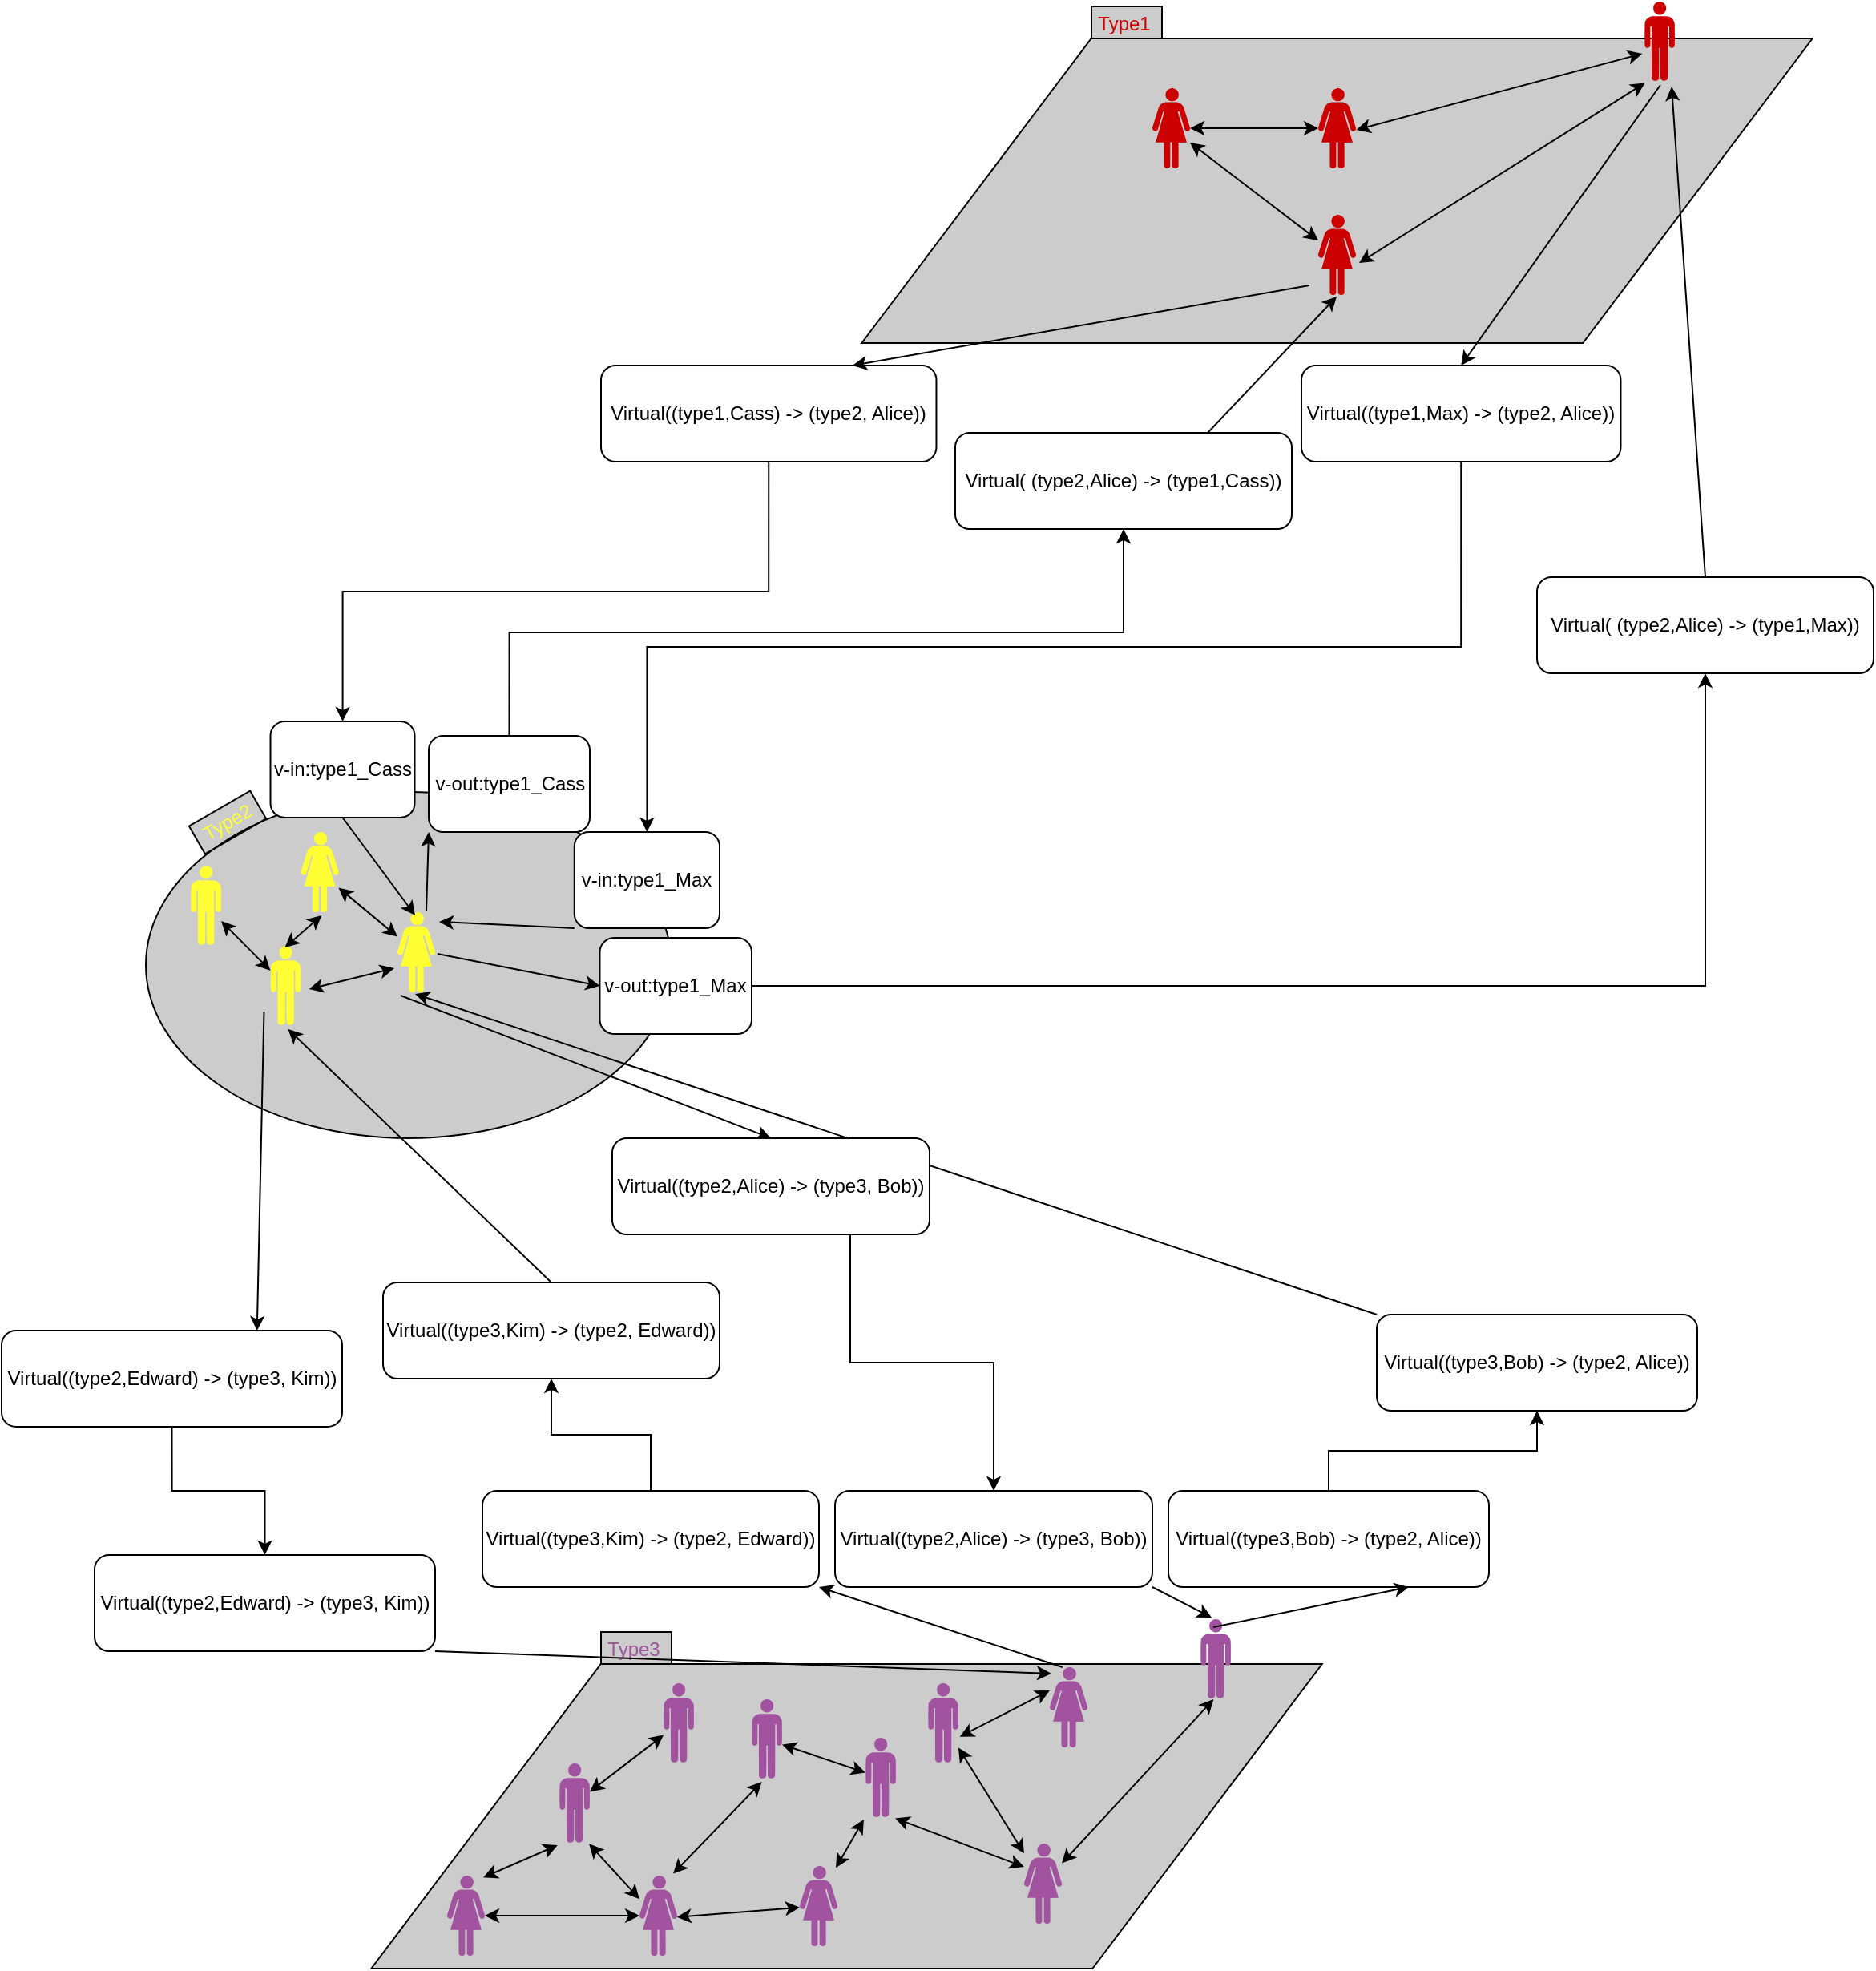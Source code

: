 <mxfile version="24.0.5" type="github">
  <diagram name="Page-1" id="jxV0WXQxOxZ3HEyjg4v9">
    <mxGraphModel dx="1647" dy="1015" grid="1" gridSize="10" guides="1" tooltips="1" connect="1" arrows="1" fold="1" page="1" pageScale="1" pageWidth="850" pageHeight="1100" math="0" shadow="0">
      <root>
        <mxCell id="0" />
        <mxCell id="1" parent="0" />
        <mxCell id="PdBsAcg-dEDF8B-ua1IJ-1" value="" style="ellipse;whiteSpace=wrap;html=1;fillColor=#000000;fillOpacity=20;" parent="1" vertex="1">
          <mxGeometry x="442" y="1224" width="328" height="216" as="geometry" />
        </mxCell>
        <mxCell id="sVSSaImffYfLLvmF-h36-1" value="" style="shape=parallelogram;perimeter=parallelogramPerimeter;whiteSpace=wrap;html=1;fixedSize=1;size=143.25;fillColor=#000000;fillOpacity=20;" parent="1" vertex="1">
          <mxGeometry x="582.62" y="1768" width="593.25" height="190" as="geometry" />
        </mxCell>
        <mxCell id="sVSSaImffYfLLvmF-h36-2" value="" style="rounded=0;whiteSpace=wrap;html=1;fillColor=#000000;fillOpacity=20;" parent="1" vertex="1">
          <mxGeometry x="1032" y="734" width="44" height="20" as="geometry" />
        </mxCell>
        <mxCell id="sVSSaImffYfLLvmF-h36-4" value="" style="shape=parallelogram;perimeter=parallelogramPerimeter;whiteSpace=wrap;html=1;fixedSize=1;size=143.25;fillColor=#000000;fillOpacity=20;" parent="1" vertex="1">
          <mxGeometry x="888.62" y="754" width="593.25" height="190" as="geometry" />
        </mxCell>
        <mxCell id="sVSSaImffYfLLvmF-h36-5" value="" style="rounded=0;orthogonalLoop=1;jettySize=auto;html=1;startArrow=classic;startFill=1;" parent="1" source="sVSSaImffYfLLvmF-h36-6" target="sVSSaImffYfLLvmF-h36-15" edge="1">
          <mxGeometry relative="1" as="geometry" />
        </mxCell>
        <mxCell id="sVSSaImffYfLLvmF-h36-6" value="" style="verticalLabelPosition=bottom;sketch=0;html=1;fillColor=#A153A0;verticalAlign=top;align=center;pointerEvents=1;shape=mxgraph.cisco_safe.design.actor_1;" parent="1" vertex="1">
          <mxGeometry x="630" y="1900" width="23.5" height="50" as="geometry" />
        </mxCell>
        <mxCell id="sVSSaImffYfLLvmF-h36-7" value="" style="rounded=0;orthogonalLoop=1;jettySize=auto;html=1;startArrow=classic;startFill=1;" parent="1" source="sVSSaImffYfLLvmF-h36-8" target="sVSSaImffYfLLvmF-h36-14" edge="1">
          <mxGeometry relative="1" as="geometry" />
        </mxCell>
        <mxCell id="sVSSaImffYfLLvmF-h36-8" value="" style="verticalLabelPosition=bottom;sketch=0;html=1;fillColor=#A153A0;verticalAlign=top;align=center;pointerEvents=1;shape=mxgraph.cisco_safe.design.actor_2;" parent="1" vertex="1">
          <mxGeometry x="700" y="1830" width="19" height="50" as="geometry" />
        </mxCell>
        <mxCell id="sVSSaImffYfLLvmF-h36-9" value="" style="verticalLabelPosition=bottom;sketch=0;html=1;fillColor=#A153A0;verticalAlign=top;align=center;pointerEvents=1;shape=mxgraph.cisco_safe.design.actor_2;" parent="1" vertex="1">
          <mxGeometry x="1100" y="1740" width="19" height="50" as="geometry" />
        </mxCell>
        <mxCell id="sVSSaImffYfLLvmF-h36-10" value="" style="verticalLabelPosition=bottom;sketch=0;html=1;fillColor=#CC0000;verticalAlign=top;align=center;pointerEvents=1;shape=mxgraph.cisco_safe.design.actor_2;" parent="1" vertex="1">
          <mxGeometry x="1377" y="731" width="19" height="50" as="geometry" />
        </mxCell>
        <mxCell id="sVSSaImffYfLLvmF-h36-11" value="" style="rounded=0;orthogonalLoop=1;jettySize=auto;html=1;startArrow=classic;startFill=1;" parent="1" source="sVSSaImffYfLLvmF-h36-12" target="sVSSaImffYfLLvmF-h36-36" edge="1">
          <mxGeometry relative="1" as="geometry" />
        </mxCell>
        <mxCell id="sVSSaImffYfLLvmF-h36-12" value="" style="verticalLabelPosition=bottom;sketch=0;html=1;fillColor=#FFFF33;verticalAlign=top;align=center;pointerEvents=1;shape=mxgraph.cisco_safe.design.actor_1;" parent="1" vertex="1">
          <mxGeometry x="599" y="1299" width="23.5" height="50" as="geometry" />
        </mxCell>
        <mxCell id="sVSSaImffYfLLvmF-h36-13" value="" style="endArrow=classic;html=1;rounded=0;exitX=0.959;exitY=0.023;exitDx=0;exitDy=0;exitPerimeter=0;entryX=-0.056;entryY=1.019;entryDx=0;entryDy=0;entryPerimeter=0;startArrow=classic;startFill=1;" parent="1" source="sVSSaImffYfLLvmF-h36-6" target="sVSSaImffYfLLvmF-h36-8" edge="1">
          <mxGeometry width="50" height="50" relative="1" as="geometry">
            <mxPoint x="566" y="1890" as="sourcePoint" />
            <mxPoint x="616" y="1840" as="targetPoint" />
          </mxGeometry>
        </mxCell>
        <mxCell id="sVSSaImffYfLLvmF-h36-14" value="" style="verticalLabelPosition=bottom;sketch=0;html=1;fillColor=#A153A0;verticalAlign=top;align=center;pointerEvents=1;shape=mxgraph.cisco_safe.design.actor_2;" parent="1" vertex="1">
          <mxGeometry x="765" y="1780" width="19" height="50" as="geometry" />
        </mxCell>
        <mxCell id="sVSSaImffYfLLvmF-h36-15" value="" style="verticalLabelPosition=bottom;sketch=0;html=1;fillColor=#A153A0;verticalAlign=top;align=center;pointerEvents=1;shape=mxgraph.cisco_safe.design.actor_1;" parent="1" vertex="1">
          <mxGeometry x="750" y="1900" width="23.5" height="50" as="geometry" />
        </mxCell>
        <mxCell id="sVSSaImffYfLLvmF-h36-16" value="" style="rounded=0;orthogonalLoop=1;jettySize=auto;html=1;startArrow=classic;startFill=1;exitX=0.977;exitY=1.004;exitDx=0;exitDy=0;exitPerimeter=0;entryX=-0.003;entryY=0.291;entryDx=0;entryDy=0;entryPerimeter=0;" parent="1" source="sVSSaImffYfLLvmF-h36-8" target="sVSSaImffYfLLvmF-h36-15" edge="1">
          <mxGeometry relative="1" as="geometry">
            <mxPoint x="650" y="1994" as="sourcePoint" />
            <mxPoint x="773" y="1986" as="targetPoint" />
          </mxGeometry>
        </mxCell>
        <mxCell id="sVSSaImffYfLLvmF-h36-17" value="" style="rounded=0;orthogonalLoop=1;jettySize=auto;html=1;startArrow=classic;startFill=1;entryX=0.993;entryY=0.517;entryDx=0;entryDy=0;entryPerimeter=0;" parent="1" source="sVSSaImffYfLLvmF-h36-18" target="sVSSaImffYfLLvmF-h36-15" edge="1">
          <mxGeometry relative="1" as="geometry" />
        </mxCell>
        <mxCell id="sVSSaImffYfLLvmF-h36-18" value="" style="verticalLabelPosition=bottom;sketch=0;html=1;fillColor=#A153A0;verticalAlign=top;align=center;pointerEvents=1;shape=mxgraph.cisco_safe.design.actor_1;" parent="1" vertex="1">
          <mxGeometry x="850" y="1894" width="23.5" height="50" as="geometry" />
        </mxCell>
        <mxCell id="sVSSaImffYfLLvmF-h36-19" value="" style="rounded=0;orthogonalLoop=1;jettySize=auto;html=1;startArrow=classic;startFill=1;" parent="1" source="sVSSaImffYfLLvmF-h36-20" target="sVSSaImffYfLLvmF-h36-22" edge="1">
          <mxGeometry relative="1" as="geometry" />
        </mxCell>
        <mxCell id="sVSSaImffYfLLvmF-h36-20" value="" style="verticalLabelPosition=bottom;sketch=0;html=1;fillColor=#A153A0;verticalAlign=top;align=center;pointerEvents=1;shape=mxgraph.cisco_safe.design.actor_2;" parent="1" vertex="1">
          <mxGeometry x="891" y="1814" width="19" height="50" as="geometry" />
        </mxCell>
        <mxCell id="sVSSaImffYfLLvmF-h36-21" value="" style="endArrow=classic;html=1;rounded=0;exitX=0.959;exitY=0.023;exitDx=0;exitDy=0;exitPerimeter=0;entryX=-0.056;entryY=1.019;entryDx=0;entryDy=0;entryPerimeter=0;startArrow=classic;startFill=1;" parent="1" source="sVSSaImffYfLLvmF-h36-18" target="sVSSaImffYfLLvmF-h36-20" edge="1">
          <mxGeometry width="50" height="50" relative="1" as="geometry">
            <mxPoint x="776" y="1850" as="sourcePoint" />
            <mxPoint x="826" y="1800" as="targetPoint" />
          </mxGeometry>
        </mxCell>
        <mxCell id="sVSSaImffYfLLvmF-h36-22" value="" style="verticalLabelPosition=bottom;sketch=0;html=1;fillColor=#A153A0;verticalAlign=top;align=center;pointerEvents=1;shape=mxgraph.cisco_safe.design.actor_2;" parent="1" vertex="1">
          <mxGeometry x="820" y="1790" width="19" height="50" as="geometry" />
        </mxCell>
        <mxCell id="sVSSaImffYfLLvmF-h36-23" value="" style="verticalLabelPosition=bottom;sketch=0;html=1;fillColor=#A153A0;verticalAlign=top;align=center;pointerEvents=1;shape=mxgraph.cisco_safe.design.actor_1;" parent="1" vertex="1">
          <mxGeometry x="990" y="1880" width="23.5" height="50" as="geometry" />
        </mxCell>
        <mxCell id="sVSSaImffYfLLvmF-h36-24" value="" style="rounded=0;orthogonalLoop=1;jettySize=auto;html=1;startArrow=classic;startFill=1;exitX=0.977;exitY=1.004;exitDx=0;exitDy=0;exitPerimeter=0;entryX=-0.003;entryY=0.291;entryDx=0;entryDy=0;entryPerimeter=0;" parent="1" source="sVSSaImffYfLLvmF-h36-20" target="sVSSaImffYfLLvmF-h36-23" edge="1">
          <mxGeometry relative="1" as="geometry">
            <mxPoint x="860" y="1954" as="sourcePoint" />
            <mxPoint x="983" y="1946" as="targetPoint" />
          </mxGeometry>
        </mxCell>
        <mxCell id="sVSSaImffYfLLvmF-h36-25" value="" style="rounded=0;orthogonalLoop=1;jettySize=auto;html=1;startArrow=classic;startFill=1;exitX=0.332;exitY=1.031;exitDx=0;exitDy=0;exitPerimeter=0;entryX=0.896;entryY=-0.026;entryDx=0;entryDy=0;entryPerimeter=0;" parent="1" source="sVSSaImffYfLLvmF-h36-22" target="sVSSaImffYfLLvmF-h36-15" edge="1">
          <mxGeometry relative="1" as="geometry">
            <mxPoint x="695" y="1940" as="sourcePoint" />
            <mxPoint x="773" y="1975" as="targetPoint" />
          </mxGeometry>
        </mxCell>
        <mxCell id="sVSSaImffYfLLvmF-h36-26" value="" style="rounded=0;orthogonalLoop=1;jettySize=auto;html=1;startArrow=classic;startFill=1;" parent="1" source="sVSSaImffYfLLvmF-h36-27" target="sVSSaImffYfLLvmF-h36-23" edge="1">
          <mxGeometry relative="1" as="geometry" />
        </mxCell>
        <mxCell id="sVSSaImffYfLLvmF-h36-27" value="" style="verticalLabelPosition=bottom;sketch=0;html=1;fillColor=#A153A0;verticalAlign=top;align=center;pointerEvents=1;shape=mxgraph.cisco_safe.design.actor_2;" parent="1" vertex="1">
          <mxGeometry x="930" y="1780" width="19" height="50" as="geometry" />
        </mxCell>
        <mxCell id="sVSSaImffYfLLvmF-h36-28" value="" style="verticalLabelPosition=bottom;sketch=0;html=1;fillColor=#A153A0;verticalAlign=top;align=center;pointerEvents=1;shape=mxgraph.cisco_safe.design.actor_1;" parent="1" vertex="1">
          <mxGeometry x="1006" y="1770" width="23.5" height="50" as="geometry" />
        </mxCell>
        <mxCell id="sVSSaImffYfLLvmF-h36-29" value="" style="rounded=0;orthogonalLoop=1;jettySize=auto;html=1;startArrow=classic;startFill=1;exitX=1.043;exitY=0.668;exitDx=0;exitDy=0;exitPerimeter=0;entryX=-0.003;entryY=0.291;entryDx=0;entryDy=0;entryPerimeter=0;" parent="1" source="sVSSaImffYfLLvmF-h36-27" target="sVSSaImffYfLLvmF-h36-28" edge="1">
          <mxGeometry relative="1" as="geometry">
            <mxPoint x="908.37" y="1884" as="sourcePoint" />
            <mxPoint x="1031.37" y="1876" as="targetPoint" />
          </mxGeometry>
        </mxCell>
        <mxCell id="sVSSaImffYfLLvmF-h36-30" value="" style="rounded=0;orthogonalLoop=1;jettySize=auto;html=1;startArrow=classic;startFill=1;" parent="1" source="sVSSaImffYfLLvmF-h36-31" target="sVSSaImffYfLLvmF-h36-35" edge="1">
          <mxGeometry relative="1" as="geometry" />
        </mxCell>
        <mxCell id="sVSSaImffYfLLvmF-h36-31" value="" style="verticalLabelPosition=bottom;sketch=0;html=1;fillColor=#FFFF33;verticalAlign=top;align=center;pointerEvents=1;shape=mxgraph.cisco_safe.design.actor_2;" parent="1" vertex="1">
          <mxGeometry x="519.75" y="1320" width="19" height="50" as="geometry" />
        </mxCell>
        <mxCell id="sVSSaImffYfLLvmF-h36-32" value="" style="rounded=0;orthogonalLoop=1;jettySize=auto;html=1;startArrow=classic;startFill=1;" parent="1" source="sVSSaImffYfLLvmF-h36-33" target="sVSSaImffYfLLvmF-h36-46" edge="1">
          <mxGeometry relative="1" as="geometry" />
        </mxCell>
        <mxCell id="sVSSaImffYfLLvmF-h36-33" value="" style="verticalLabelPosition=bottom;sketch=0;html=1;fillColor=#CC0000;verticalAlign=top;align=center;pointerEvents=1;shape=mxgraph.cisco_safe.design.actor_1;" parent="1" vertex="1">
          <mxGeometry x="1173.5" y="785" width="23.5" height="50" as="geometry" />
        </mxCell>
        <mxCell id="sVSSaImffYfLLvmF-h36-34" value="" style="rounded=0;orthogonalLoop=1;jettySize=auto;html=1;startArrow=classic;startFill=1;exitX=1.263;exitY=0.54;exitDx=0;exitDy=0;exitPerimeter=0;entryX=-0.085;entryY=0.7;entryDx=0;entryDy=0;entryPerimeter=0;" parent="1" source="sVSSaImffYfLLvmF-h36-31" target="sVSSaImffYfLLvmF-h36-12" edge="1">
          <mxGeometry relative="1" as="geometry">
            <mxPoint x="610" y="1557" as="sourcePoint" />
            <mxPoint x="666" y="1513" as="targetPoint" />
          </mxGeometry>
        </mxCell>
        <mxCell id="sVSSaImffYfLLvmF-h36-35" value="" style="verticalLabelPosition=bottom;sketch=0;html=1;fillColor=#FFFF33;verticalAlign=top;align=center;pointerEvents=1;shape=mxgraph.cisco_safe.design.actor_2;" parent="1" vertex="1">
          <mxGeometry x="470" y="1270" width="19" height="50" as="geometry" />
        </mxCell>
        <mxCell id="sVSSaImffYfLLvmF-h36-36" value="" style="verticalLabelPosition=bottom;sketch=0;html=1;fillColor=#FFFF33;verticalAlign=top;align=center;pointerEvents=1;shape=mxgraph.cisco_safe.design.actor_1;" parent="1" vertex="1">
          <mxGeometry x="538.75" y="1249" width="23.5" height="50" as="geometry" />
        </mxCell>
        <mxCell id="sVSSaImffYfLLvmF-h36-37" value="" style="rounded=0;orthogonalLoop=1;jettySize=auto;html=1;startArrow=classic;startFill=1;exitX=0.474;exitY=0.02;exitDx=0;exitDy=0;exitPerimeter=0;entryX=0.553;entryY=1.04;entryDx=0;entryDy=0;entryPerimeter=0;" parent="1" source="sVSSaImffYfLLvmF-h36-31" target="sVSSaImffYfLLvmF-h36-36" edge="1">
          <mxGeometry relative="1" as="geometry">
            <mxPoint x="551" y="1399" as="sourcePoint" />
            <mxPoint x="471" y="1399" as="targetPoint" />
          </mxGeometry>
        </mxCell>
        <mxCell id="sVSSaImffYfLLvmF-h36-38" value="&lt;font color=&quot;#cc0000&quot;&gt;Type1&lt;/font&gt;" style="text;html=1;align=center;verticalAlign=middle;resizable=0;points=[];autosize=1;strokeColor=none;fillColor=none;" parent="1" vertex="1">
          <mxGeometry x="1022" y="730" width="60" height="30" as="geometry" />
        </mxCell>
        <mxCell id="sVSSaImffYfLLvmF-h36-39" value="&lt;font color=&quot;#ffff33&quot;&gt;Type2&lt;/font&gt;" style="rounded=0;whiteSpace=wrap;html=1;fillColor=#000000;fillOpacity=20;rotation=-30;" parent="1" vertex="1">
          <mxGeometry x="471" y="1233" width="44" height="20" as="geometry" />
        </mxCell>
        <mxCell id="sVSSaImffYfLLvmF-h36-41" value="" style="rounded=0;whiteSpace=wrap;html=1;fillColor=#000000;fillOpacity=20;" parent="1" vertex="1">
          <mxGeometry x="726" y="1748" width="44" height="20" as="geometry" />
        </mxCell>
        <mxCell id="sVSSaImffYfLLvmF-h36-42" value="&lt;font color=&quot;#a153a0&quot;&gt;Type3&lt;/font&gt;" style="text;html=1;align=center;verticalAlign=middle;resizable=0;points=[];autosize=1;strokeColor=none;fillColor=none;" parent="1" vertex="1">
          <mxGeometry x="716" y="1744" width="60" height="30" as="geometry" />
        </mxCell>
        <mxCell id="sVSSaImffYfLLvmF-h36-43" value="" style="rounded=0;orthogonalLoop=1;jettySize=auto;html=1;entryX=0.431;entryY=1;entryDx=0;entryDy=0;entryPerimeter=0;startArrow=classic;startFill=1;" parent="1" source="sVSSaImffYfLLvmF-h36-23" target="sVSSaImffYfLLvmF-h36-9" edge="1">
          <mxGeometry relative="1" as="geometry" />
        </mxCell>
        <mxCell id="sVSSaImffYfLLvmF-h36-44" value="" style="rounded=0;orthogonalLoop=1;jettySize=auto;html=1;startArrow=classic;startFill=1;entryX=1.009;entryY=0.52;entryDx=0;entryDy=0;entryPerimeter=0;exitX=-0.069;exitY=0.649;exitDx=0;exitDy=0;exitPerimeter=0;" parent="1" source="sVSSaImffYfLLvmF-h36-10" target="sVSSaImffYfLLvmF-h36-33" edge="1">
          <mxGeometry relative="1" as="geometry">
            <mxPoint x="1406" y="1079" as="sourcePoint" />
            <mxPoint x="1231" y="1079" as="targetPoint" />
          </mxGeometry>
        </mxCell>
        <mxCell id="sVSSaImffYfLLvmF-h36-45" value="" style="rounded=0;orthogonalLoop=1;jettySize=auto;html=1;startArrow=classic;startFill=1;" parent="1" source="sVSSaImffYfLLvmF-h36-46" target="sVSSaImffYfLLvmF-h36-47" edge="1">
          <mxGeometry relative="1" as="geometry" />
        </mxCell>
        <mxCell id="sVSSaImffYfLLvmF-h36-46" value="" style="verticalLabelPosition=bottom;sketch=0;html=1;fillColor=#CC0000;verticalAlign=top;align=center;pointerEvents=1;shape=mxgraph.cisco_safe.design.actor_1;" parent="1" vertex="1">
          <mxGeometry x="1070" y="785" width="23.5" height="50" as="geometry" />
        </mxCell>
        <mxCell id="sVSSaImffYfLLvmF-h36-47" value="" style="verticalLabelPosition=bottom;sketch=0;html=1;fillColor=#CC0000;verticalAlign=top;align=center;pointerEvents=1;shape=mxgraph.cisco_safe.design.actor_1;" parent="1" vertex="1">
          <mxGeometry x="1173.5" y="864" width="23.5" height="50" as="geometry" />
        </mxCell>
        <mxCell id="sVSSaImffYfLLvmF-h36-48" value="" style="rounded=0;orthogonalLoop=1;jettySize=auto;html=1;startArrow=classic;startFill=1;entryX=1.083;entryY=0.601;entryDx=0;entryDy=0;entryPerimeter=0;exitX=0.022;exitY=1.014;exitDx=0;exitDy=0;exitPerimeter=0;" parent="1" source="sVSSaImffYfLLvmF-h36-10" target="sVSSaImffYfLLvmF-h36-47" edge="1">
          <mxGeometry relative="1" as="geometry">
            <mxPoint x="1103" y="829" as="sourcePoint" />
            <mxPoint x="1184" y="890" as="targetPoint" />
          </mxGeometry>
        </mxCell>
        <mxCell id="sVSSaImffYfLLvmF-h36-49" style="edgeStyle=orthogonalEdgeStyle;rounded=0;orthogonalLoop=1;jettySize=auto;html=1;exitX=0.5;exitY=0;exitDx=0;exitDy=0;entryX=0.5;entryY=1;entryDx=0;entryDy=0;" parent="1" source="sVSSaImffYfLLvmF-h36-50" target="sVSSaImffYfLLvmF-h36-74" edge="1">
          <mxGeometry relative="1" as="geometry" />
        </mxCell>
        <mxCell id="sVSSaImffYfLLvmF-h36-50" value="Virtual((type3,Bob) -&amp;gt; (type2, Alice))" style="rounded=1;whiteSpace=wrap;html=1;" parent="1" vertex="1">
          <mxGeometry x="1080" y="1660" width="200" height="60" as="geometry" />
        </mxCell>
        <mxCell id="sVSSaImffYfLLvmF-h36-51" style="rounded=0;orthogonalLoop=1;jettySize=auto;html=1;exitX=0;exitY=0;exitDx=0;exitDy=0;entryX=0.468;entryY=1.02;entryDx=0;entryDy=0;entryPerimeter=0;" parent="1" source="sVSSaImffYfLLvmF-h36-74" target="sVSSaImffYfLLvmF-h36-12" edge="1">
          <mxGeometry relative="1" as="geometry">
            <mxPoint x="860" y="1338" as="sourcePoint" />
          </mxGeometry>
        </mxCell>
        <mxCell id="sVSSaImffYfLLvmF-h36-52" style="rounded=0;orthogonalLoop=1;jettySize=auto;html=1;entryX=0.579;entryY=1.04;entryDx=0;entryDy=0;entryPerimeter=0;exitX=0.5;exitY=0;exitDx=0;exitDy=0;" parent="1" source="sVSSaImffYfLLvmF-h36-77" target="sVSSaImffYfLLvmF-h36-31" edge="1">
          <mxGeometry relative="1" as="geometry" />
        </mxCell>
        <mxCell id="sVSSaImffYfLLvmF-h36-53" style="rounded=0;orthogonalLoop=1;jettySize=auto;html=1;exitX=1;exitY=1;exitDx=0;exitDy=0;entryX=0.34;entryY=0;entryDx=0;entryDy=0;entryPerimeter=0;endArrow=none;endFill=0;startArrow=classic;startFill=1;" parent="1" source="sVSSaImffYfLLvmF-h36-66" target="sVSSaImffYfLLvmF-h36-28" edge="1">
          <mxGeometry relative="1" as="geometry" />
        </mxCell>
        <mxCell id="sVSSaImffYfLLvmF-h36-54" style="rounded=0;orthogonalLoop=1;jettySize=auto;html=1;exitX=0.75;exitY=1;exitDx=0;exitDy=0;entryX=0.421;entryY=0.1;entryDx=0;entryDy=0;entryPerimeter=0;endArrow=none;endFill=0;startArrow=classic;startFill=1;" parent="1" source="sVSSaImffYfLLvmF-h36-50" target="sVSSaImffYfLLvmF-h36-9" edge="1">
          <mxGeometry relative="1" as="geometry" />
        </mxCell>
        <mxCell id="sVSSaImffYfLLvmF-h36-55" value="Virtual((type2,Alice) -&amp;gt; (type3, Bob))" style="rounded=1;whiteSpace=wrap;html=1;" parent="1" vertex="1">
          <mxGeometry x="872" y="1660" width="198" height="60" as="geometry" />
        </mxCell>
        <mxCell id="sVSSaImffYfLLvmF-h36-56" style="rounded=0;orthogonalLoop=1;jettySize=auto;html=1;exitX=1;exitY=1;exitDx=0;exitDy=0;entryX=0.043;entryY=0.08;entryDx=0;entryDy=0;entryPerimeter=0;endArrow=classic;endFill=1;startArrow=none;startFill=0;" parent="1" source="sVSSaImffYfLLvmF-h36-79" target="sVSSaImffYfLLvmF-h36-28" edge="1">
          <mxGeometry relative="1" as="geometry">
            <mxPoint x="1092" y="1730" as="sourcePoint" />
            <mxPoint x="1032" y="1764" as="targetPoint" />
          </mxGeometry>
        </mxCell>
        <mxCell id="sVSSaImffYfLLvmF-h36-57" style="rounded=0;orthogonalLoop=1;jettySize=auto;html=1;exitX=1;exitY=1;exitDx=0;exitDy=0;entryX=0.368;entryY=-0.02;entryDx=0;entryDy=0;entryPerimeter=0;endArrow=classic;endFill=1;startArrow=none;startFill=0;" parent="1" source="sVSSaImffYfLLvmF-h36-55" target="sVSSaImffYfLLvmF-h36-9" edge="1">
          <mxGeometry relative="1" as="geometry">
            <mxPoint x="1157" y="1730" as="sourcePoint" />
            <mxPoint x="1118" y="1755" as="targetPoint" />
          </mxGeometry>
        </mxCell>
        <mxCell id="sVSSaImffYfLLvmF-h36-58" style="rounded=0;orthogonalLoop=1;jettySize=auto;html=1;exitX=-0.211;exitY=0.82;exitDx=0;exitDy=0;entryX=0.75;entryY=0;entryDx=0;entryDy=0;endArrow=classic;endFill=1;startArrow=none;startFill=0;exitPerimeter=0;" parent="1" source="sVSSaImffYfLLvmF-h36-31" target="sVSSaImffYfLLvmF-h36-67" edge="1">
          <mxGeometry relative="1" as="geometry">
            <mxPoint x="892" y="1730" as="sourcePoint" />
            <mxPoint x="1025" y="1764" as="targetPoint" />
          </mxGeometry>
        </mxCell>
        <mxCell id="sVSSaImffYfLLvmF-h36-59" style="rounded=0;orthogonalLoop=1;jettySize=auto;html=1;exitX=0.085;exitY=1.04;exitDx=0;exitDy=0;entryX=0.5;entryY=0;entryDx=0;entryDy=0;endArrow=classic;endFill=1;startArrow=none;startFill=0;exitPerimeter=0;" parent="1" source="sVSSaImffYfLLvmF-h36-12" target="sVSSaImffYfLLvmF-h36-76" edge="1">
          <mxGeometry relative="1" as="geometry">
            <mxPoint x="906" y="1639" as="sourcePoint" />
            <mxPoint x="892" y="1670" as="targetPoint" />
          </mxGeometry>
        </mxCell>
        <mxCell id="sVSSaImffYfLLvmF-h36-88" style="edgeStyle=orthogonalEdgeStyle;rounded=0;orthogonalLoop=1;jettySize=auto;html=1;exitX=1;exitY=0.5;exitDx=0;exitDy=0;" parent="1" source="sVSSaImffYfLLvmF-h36-60" target="sVSSaImffYfLLvmF-h36-84" edge="1">
          <mxGeometry relative="1" as="geometry" />
        </mxCell>
        <mxCell id="sVSSaImffYfLLvmF-h36-60" value="v-out:type1_Max" style="rounded=1;whiteSpace=wrap;html=1;" parent="1" vertex="1">
          <mxGeometry x="725.24" y="1315" width="94.76" height="60" as="geometry" />
        </mxCell>
        <mxCell id="sVSSaImffYfLLvmF-h36-87" style="edgeStyle=orthogonalEdgeStyle;rounded=0;orthogonalLoop=1;jettySize=auto;html=1;exitX=0.5;exitY=1;exitDx=0;exitDy=0;" parent="1" source="sVSSaImffYfLLvmF-h36-61" target="sVSSaImffYfLLvmF-h36-83" edge="1">
          <mxGeometry relative="1" as="geometry" />
        </mxCell>
        <mxCell id="sVSSaImffYfLLvmF-h36-61" value="Virtual((type1,Max) -&amp;gt; (type2, Alice))" style="rounded=1;whiteSpace=wrap;html=1;" parent="1" vertex="1">
          <mxGeometry x="1163" y="958" width="199.24" height="60" as="geometry" />
        </mxCell>
        <mxCell id="sVSSaImffYfLLvmF-h36-62" style="rounded=0;orthogonalLoop=1;jettySize=auto;html=1;exitX=0.5;exitY=0;exitDx=0;exitDy=0;entryX=0.895;entryY=1.06;entryDx=0;entryDy=0;entryPerimeter=0;" parent="1" source="sVSSaImffYfLLvmF-h36-84" target="sVSSaImffYfLLvmF-h36-10" edge="1">
          <mxGeometry relative="1" as="geometry" />
        </mxCell>
        <mxCell id="sVSSaImffYfLLvmF-h36-63" style="rounded=0;orthogonalLoop=1;jettySize=auto;html=1;exitX=0;exitY=1;exitDx=0;exitDy=0;entryX=1.106;entryY=0.12;entryDx=0;entryDy=0;entryPerimeter=0;" parent="1" source="sVSSaImffYfLLvmF-h36-83" target="sVSSaImffYfLLvmF-h36-12" edge="1">
          <mxGeometry relative="1" as="geometry" />
        </mxCell>
        <mxCell id="sVSSaImffYfLLvmF-h36-64" style="rounded=0;orthogonalLoop=1;jettySize=auto;html=1;exitX=1.064;exitY=0.52;exitDx=0;exitDy=0;entryX=0;entryY=0.5;entryDx=0;entryDy=0;exitPerimeter=0;" parent="1" source="sVSSaImffYfLLvmF-h36-12" target="sVSSaImffYfLLvmF-h36-60" edge="1">
          <mxGeometry relative="1" as="geometry">
            <mxPoint x="775" y="1148" as="sourcePoint" />
            <mxPoint x="748" y="974" as="targetPoint" />
          </mxGeometry>
        </mxCell>
        <mxCell id="sVSSaImffYfLLvmF-h36-65" style="rounded=0;orthogonalLoop=1;jettySize=auto;html=1;exitX=0.526;exitY=1.04;exitDx=0;exitDy=0;entryX=0.5;entryY=0;entryDx=0;entryDy=0;exitPerimeter=0;" parent="1" source="sVSSaImffYfLLvmF-h36-10" target="sVSSaImffYfLLvmF-h36-61" edge="1">
          <mxGeometry relative="1" as="geometry">
            <mxPoint x="1231" y="1028" as="sourcePoint" />
            <mxPoint x="1413" y="1109" as="targetPoint" />
          </mxGeometry>
        </mxCell>
        <mxCell id="sVSSaImffYfLLvmF-h36-78" style="edgeStyle=orthogonalEdgeStyle;rounded=0;orthogonalLoop=1;jettySize=auto;html=1;exitX=0.5;exitY=0;exitDx=0;exitDy=0;" parent="1" source="sVSSaImffYfLLvmF-h36-66" target="sVSSaImffYfLLvmF-h36-77" edge="1">
          <mxGeometry relative="1" as="geometry" />
        </mxCell>
        <mxCell id="sVSSaImffYfLLvmF-h36-66" value="Virtual((type3,Kim) -&amp;gt; (type2, Edward))" style="rounded=1;whiteSpace=wrap;html=1;" parent="1" vertex="1">
          <mxGeometry x="652" y="1660" width="210" height="60" as="geometry" />
        </mxCell>
        <mxCell id="sVSSaImffYfLLvmF-h36-80" style="edgeStyle=orthogonalEdgeStyle;rounded=0;orthogonalLoop=1;jettySize=auto;html=1;exitX=0.5;exitY=1;exitDx=0;exitDy=0;" parent="1" source="sVSSaImffYfLLvmF-h36-67" target="sVSSaImffYfLLvmF-h36-79" edge="1">
          <mxGeometry relative="1" as="geometry" />
        </mxCell>
        <mxCell id="sVSSaImffYfLLvmF-h36-67" value="Virtual((type2,Edward) -&amp;gt; (type3, Kim))" style="rounded=1;whiteSpace=wrap;html=1;" parent="1" vertex="1">
          <mxGeometry x="352" y="1560" width="212.5" height="60" as="geometry" />
        </mxCell>
        <mxCell id="sVSSaImffYfLLvmF-h36-86" style="edgeStyle=orthogonalEdgeStyle;rounded=0;orthogonalLoop=1;jettySize=auto;html=1;exitX=0.5;exitY=0;exitDx=0;exitDy=0;entryX=0.5;entryY=1;entryDx=0;entryDy=0;" parent="1" source="sVSSaImffYfLLvmF-h36-68" target="sVSSaImffYfLLvmF-h36-82" edge="1">
          <mxGeometry relative="1" as="geometry" />
        </mxCell>
        <mxCell id="sVSSaImffYfLLvmF-h36-68" value="v-out:type1_Cass" style="rounded=1;whiteSpace=wrap;html=1;" parent="1" vertex="1">
          <mxGeometry x="618.5" y="1189" width="100.5" height="60" as="geometry" />
        </mxCell>
        <mxCell id="sVSSaImffYfLLvmF-h36-85" style="edgeStyle=orthogonalEdgeStyle;rounded=0;orthogonalLoop=1;jettySize=auto;html=1;exitX=0.5;exitY=1;exitDx=0;exitDy=0;" parent="1" source="sVSSaImffYfLLvmF-h36-69" target="sVSSaImffYfLLvmF-h36-81" edge="1">
          <mxGeometry relative="1" as="geometry" />
        </mxCell>
        <mxCell id="sVSSaImffYfLLvmF-h36-69" value="Virtual((type1,Cass) -&amp;gt; (type2, Alice))" style="rounded=1;whiteSpace=wrap;html=1;" parent="1" vertex="1">
          <mxGeometry x="726" y="958" width="209.24" height="60" as="geometry" />
        </mxCell>
        <mxCell id="sVSSaImffYfLLvmF-h36-70" style="rounded=0;orthogonalLoop=1;jettySize=auto;html=1;exitX=0.766;exitY=-0.02;exitDx=0;exitDy=0;entryX=0;entryY=1;entryDx=0;entryDy=0;exitPerimeter=0;" parent="1" source="sVSSaImffYfLLvmF-h36-12" target="sVSSaImffYfLLvmF-h36-68" edge="1">
          <mxGeometry relative="1" as="geometry">
            <mxPoint x="766" y="1285" as="sourcePoint" />
            <mxPoint x="842" y="1208" as="targetPoint" />
          </mxGeometry>
        </mxCell>
        <mxCell id="sVSSaImffYfLLvmF-h36-71" style="rounded=0;orthogonalLoop=1;jettySize=auto;html=1;exitX=0.75;exitY=0;exitDx=0;exitDy=0;entryX=0.489;entryY=1.02;entryDx=0;entryDy=0;entryPerimeter=0;" parent="1" source="sVSSaImffYfLLvmF-h36-82" target="sVSSaImffYfLLvmF-h36-47" edge="1">
          <mxGeometry relative="1" as="geometry">
            <mxPoint x="1406" y="1107" as="sourcePoint" />
            <mxPoint x="1146" y="1032" as="targetPoint" />
          </mxGeometry>
        </mxCell>
        <mxCell id="sVSSaImffYfLLvmF-h36-72" style="rounded=0;orthogonalLoop=1;jettySize=auto;html=1;exitX=-0.234;exitY=0.88;exitDx=0;exitDy=0;entryX=0.75;entryY=0;entryDx=0;entryDy=0;exitPerimeter=0;" parent="1" source="sVSSaImffYfLLvmF-h36-47" target="sVSSaImffYfLLvmF-h36-69" edge="1">
          <mxGeometry relative="1" as="geometry">
            <mxPoint x="1397" y="793" as="sourcePoint" />
            <mxPoint x="1273" y="968" as="targetPoint" />
          </mxGeometry>
        </mxCell>
        <mxCell id="sVSSaImffYfLLvmF-h36-73" style="rounded=0;orthogonalLoop=1;jettySize=auto;html=1;exitX=0.5;exitY=1;exitDx=0;exitDy=0;entryX=0.468;entryY=0.04;entryDx=0;entryDy=0;entryPerimeter=0;" parent="1" source="sVSSaImffYfLLvmF-h36-81" target="sVSSaImffYfLLvmF-h36-12" edge="1">
          <mxGeometry relative="1" as="geometry">
            <mxPoint x="522" y="1098" as="sourcePoint" />
            <mxPoint x="226" y="1148" as="targetPoint" />
          </mxGeometry>
        </mxCell>
        <mxCell id="sVSSaImffYfLLvmF-h36-74" value="Virtual((type3,Bob) -&amp;gt; (type2, Alice))" style="rounded=1;whiteSpace=wrap;html=1;" parent="1" vertex="1">
          <mxGeometry x="1210" y="1550" width="200" height="60" as="geometry" />
        </mxCell>
        <mxCell id="sVSSaImffYfLLvmF-h36-75" style="edgeStyle=orthogonalEdgeStyle;rounded=0;orthogonalLoop=1;jettySize=auto;html=1;exitX=0.75;exitY=1;exitDx=0;exitDy=0;" parent="1" source="sVSSaImffYfLLvmF-h36-76" target="sVSSaImffYfLLvmF-h36-55" edge="1">
          <mxGeometry relative="1" as="geometry" />
        </mxCell>
        <mxCell id="sVSSaImffYfLLvmF-h36-76" value="Virtual((type2,Alice) -&amp;gt; (type3, Bob))" style="rounded=1;whiteSpace=wrap;html=1;" parent="1" vertex="1">
          <mxGeometry x="733" y="1440" width="198" height="60" as="geometry" />
        </mxCell>
        <mxCell id="sVSSaImffYfLLvmF-h36-77" value="Virtual((type3,Kim) -&amp;gt; (type2, Edward))" style="rounded=1;whiteSpace=wrap;html=1;" parent="1" vertex="1">
          <mxGeometry x="590" y="1530" width="210" height="60" as="geometry" />
        </mxCell>
        <mxCell id="sVSSaImffYfLLvmF-h36-79" value="Virtual((type2,Edward) -&amp;gt; (type3, Kim))" style="rounded=1;whiteSpace=wrap;html=1;" parent="1" vertex="1">
          <mxGeometry x="410" y="1700" width="212.5" height="60" as="geometry" />
        </mxCell>
        <mxCell id="sVSSaImffYfLLvmF-h36-81" value="v-in:type1_Cass" style="rounded=1;whiteSpace=wrap;html=1;" parent="1" vertex="1">
          <mxGeometry x="519.75" y="1180" width="90" height="60" as="geometry" />
        </mxCell>
        <mxCell id="sVSSaImffYfLLvmF-h36-82" value="Virtual( (type2,Alice) -&amp;gt; (type1,Cass))" style="rounded=1;whiteSpace=wrap;html=1;" parent="1" vertex="1">
          <mxGeometry x="947" y="1000" width="210" height="60" as="geometry" />
        </mxCell>
        <mxCell id="sVSSaImffYfLLvmF-h36-84" value="Virtual( (type2,Alice) -&amp;gt; (type1,Max))" style="rounded=1;whiteSpace=wrap;html=1;" parent="1" vertex="1">
          <mxGeometry x="1310" y="1090" width="210" height="60" as="geometry" />
        </mxCell>
        <mxCell id="sVSSaImffYfLLvmF-h36-83" value="v-in:type1_Max" style="rounded=1;whiteSpace=wrap;html=1;" parent="1" vertex="1">
          <mxGeometry x="709.38" y="1249" width="90.62" height="60" as="geometry" />
        </mxCell>
      </root>
    </mxGraphModel>
  </diagram>
</mxfile>

